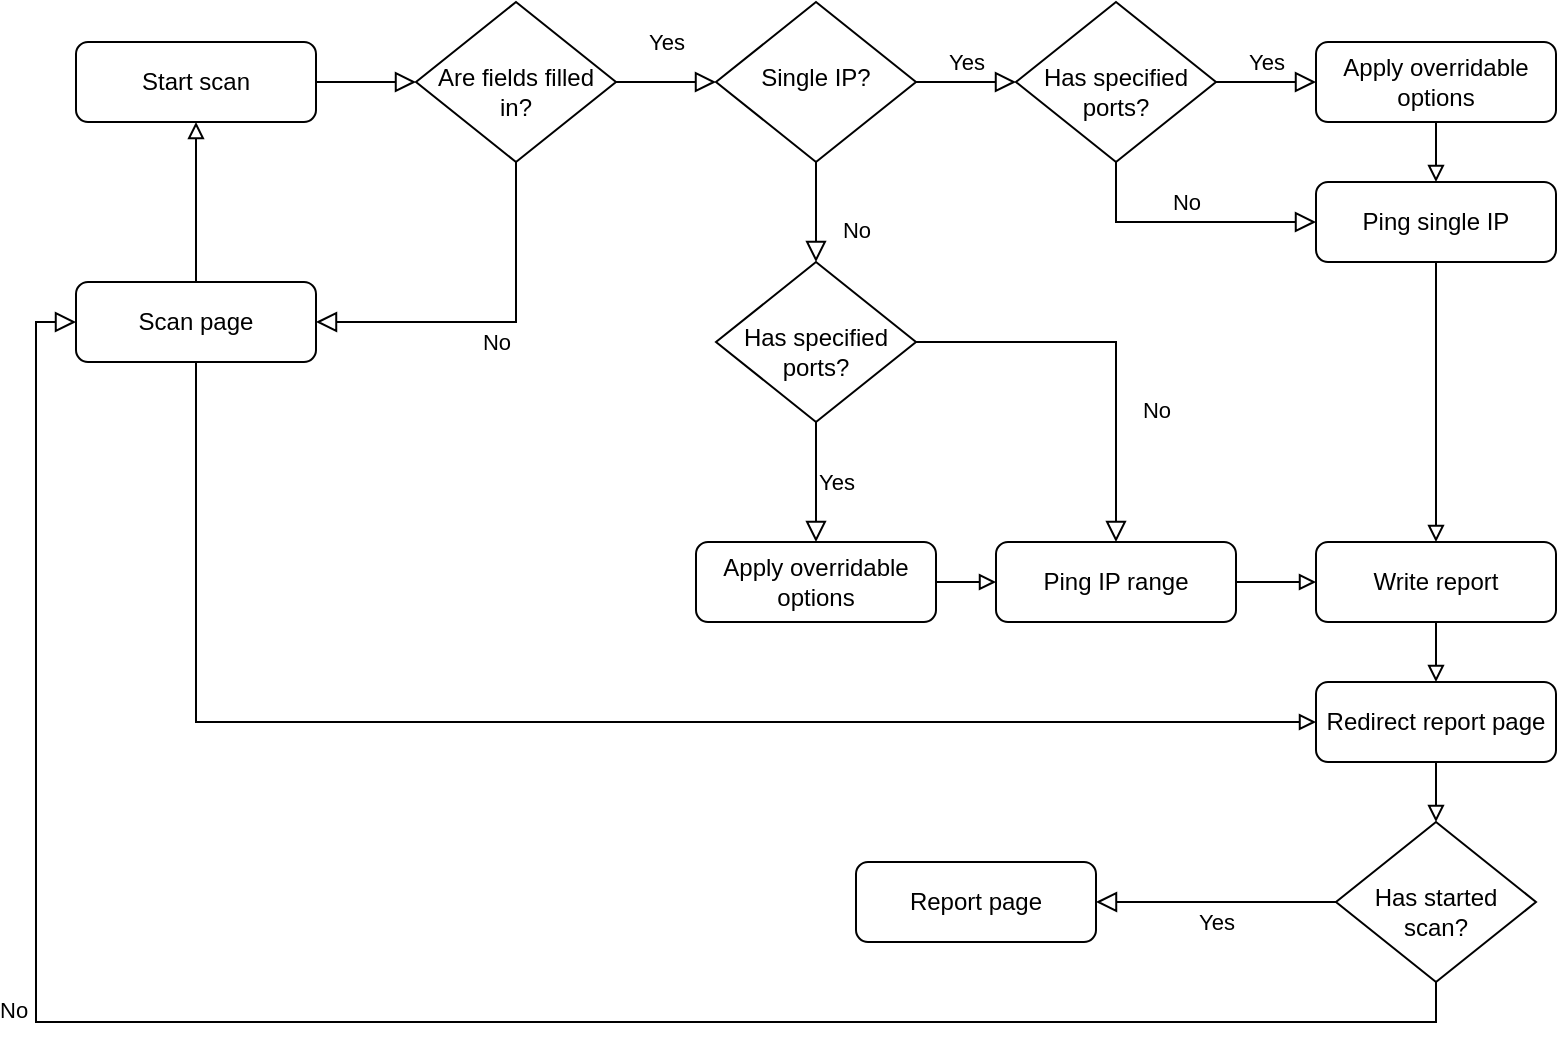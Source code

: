 <mxfile version="14.0.4" type="device"><diagram id="C5RBs43oDa-KdzZeNtuy" name="Page-1"><mxGraphModel dx="1550" dy="868" grid="1" gridSize="10" guides="1" tooltips="1" connect="1" arrows="1" fold="1" page="1" pageScale="1" pageWidth="827" pageHeight="1169" math="0" shadow="0"><root><mxCell id="WIyWlLk6GJQsqaUBKTNV-0"/><mxCell id="WIyWlLk6GJQsqaUBKTNV-1" parent="WIyWlLk6GJQsqaUBKTNV-0"/><mxCell id="WIyWlLk6GJQsqaUBKTNV-2" value="" style="rounded=0;html=1;jettySize=auto;orthogonalLoop=1;fontSize=11;endArrow=block;endFill=0;endSize=8;strokeWidth=1;shadow=0;labelBackgroundColor=none;edgeStyle=orthogonalEdgeStyle;" parent="WIyWlLk6GJQsqaUBKTNV-1" source="WIyWlLk6GJQsqaUBKTNV-3" target="WIyWlLk6GJQsqaUBKTNV-6" edge="1"><mxGeometry relative="1" as="geometry"/></mxCell><mxCell id="WIyWlLk6GJQsqaUBKTNV-3" value="Start scan" style="rounded=1;whiteSpace=wrap;html=1;fontSize=12;glass=0;strokeWidth=1;shadow=0;" parent="WIyWlLk6GJQsqaUBKTNV-1" vertex="1"><mxGeometry x="40" y="40" width="120" height="40" as="geometry"/></mxCell><mxCell id="WIyWlLk6GJQsqaUBKTNV-4" value="Yes" style="rounded=0;html=1;jettySize=auto;orthogonalLoop=1;fontSize=11;endArrow=block;endFill=0;endSize=8;strokeWidth=1;shadow=0;labelBackgroundColor=none;edgeStyle=orthogonalEdgeStyle;" parent="WIyWlLk6GJQsqaUBKTNV-1" source="WIyWlLk6GJQsqaUBKTNV-6" target="WIyWlLk6GJQsqaUBKTNV-10" edge="1"><mxGeometry y="20" relative="1" as="geometry"><mxPoint as="offset"/></mxGeometry></mxCell><mxCell id="WIyWlLk6GJQsqaUBKTNV-5" value="No" style="edgeStyle=orthogonalEdgeStyle;rounded=0;html=1;jettySize=auto;orthogonalLoop=1;fontSize=11;endArrow=block;endFill=0;endSize=8;strokeWidth=1;shadow=0;labelBackgroundColor=none;entryX=1;entryY=0.5;entryDx=0;entryDy=0;" parent="WIyWlLk6GJQsqaUBKTNV-1" source="WIyWlLk6GJQsqaUBKTNV-6" target="di_kZHXvbTIa9Ul98_At-29" edge="1"><mxGeometry y="10" relative="1" as="geometry"><mxPoint as="offset"/><mxPoint x="240" y="180" as="targetPoint"/><Array as="points"><mxPoint x="260" y="180"/></Array></mxGeometry></mxCell><mxCell id="WIyWlLk6GJQsqaUBKTNV-6" value="&lt;br&gt;Are fields filled in?" style="rhombus;whiteSpace=wrap;html=1;shadow=0;fontFamily=Helvetica;fontSize=12;align=center;strokeWidth=1;spacing=6;spacingTop=-4;" parent="WIyWlLk6GJQsqaUBKTNV-1" vertex="1"><mxGeometry x="210" y="20" width="100" height="80" as="geometry"/></mxCell><mxCell id="WIyWlLk6GJQsqaUBKTNV-8" value="No" style="rounded=0;html=1;jettySize=auto;orthogonalLoop=1;fontSize=11;endArrow=block;endFill=0;endSize=8;strokeWidth=1;shadow=0;labelBackgroundColor=none;edgeStyle=orthogonalEdgeStyle;entryX=0.5;entryY=0;entryDx=0;entryDy=0;" parent="WIyWlLk6GJQsqaUBKTNV-1" source="WIyWlLk6GJQsqaUBKTNV-10" target="di_kZHXvbTIa9Ul98_At-21" edge="1"><mxGeometry x="0.333" y="20" relative="1" as="geometry"><mxPoint as="offset"/><mxPoint x="410" y="170" as="targetPoint"/></mxGeometry></mxCell><mxCell id="WIyWlLk6GJQsqaUBKTNV-9" value="Yes" style="edgeStyle=orthogonalEdgeStyle;rounded=0;html=1;jettySize=auto;orthogonalLoop=1;fontSize=11;endArrow=block;endFill=0;endSize=8;strokeWidth=1;shadow=0;labelBackgroundColor=none;entryX=0;entryY=0.5;entryDx=0;entryDy=0;" parent="WIyWlLk6GJQsqaUBKTNV-1" source="WIyWlLk6GJQsqaUBKTNV-10" target="di_kZHXvbTIa9Ul98_At-2" edge="1"><mxGeometry y="10" relative="1" as="geometry"><mxPoint as="offset"/><mxPoint x="510" y="60" as="targetPoint"/></mxGeometry></mxCell><mxCell id="WIyWlLk6GJQsqaUBKTNV-10" value="Single IP?" style="rhombus;whiteSpace=wrap;html=1;shadow=0;fontFamily=Helvetica;fontSize=12;align=center;strokeWidth=1;spacing=6;spacingTop=-4;" parent="WIyWlLk6GJQsqaUBKTNV-1" vertex="1"><mxGeometry x="360" y="20" width="100" height="80" as="geometry"/></mxCell><mxCell id="di_kZHXvbTIa9Ul98_At-2" value="&lt;br&gt;Has specified ports?" style="rhombus;whiteSpace=wrap;html=1;shadow=0;fontFamily=Helvetica;fontSize=12;align=center;strokeWidth=1;spacing=6;spacingTop=-4;" vertex="1" parent="WIyWlLk6GJQsqaUBKTNV-1"><mxGeometry x="510" y="20" width="100" height="80" as="geometry"/></mxCell><mxCell id="di_kZHXvbTIa9Ul98_At-9" value="Yes" style="edgeStyle=orthogonalEdgeStyle;rounded=0;html=1;jettySize=auto;orthogonalLoop=1;fontSize=11;endArrow=block;endFill=0;endSize=8;strokeWidth=1;shadow=0;labelBackgroundColor=none;exitX=1;exitY=0.5;exitDx=0;exitDy=0;entryX=0;entryY=0.5;entryDx=0;entryDy=0;" edge="1" parent="WIyWlLk6GJQsqaUBKTNV-1" source="di_kZHXvbTIa9Ul98_At-2" target="di_kZHXvbTIa9Ul98_At-10"><mxGeometry y="10" relative="1" as="geometry"><mxPoint as="offset"/><mxPoint x="540" y="190" as="sourcePoint"/><mxPoint x="680" y="60" as="targetPoint"/></mxGeometry></mxCell><mxCell id="di_kZHXvbTIa9Ul98_At-15" value="" style="edgeStyle=orthogonalEdgeStyle;rounded=0;orthogonalLoop=1;jettySize=auto;html=1;labelBackgroundColor=none;endArrow=block;endFill=0;" edge="1" parent="WIyWlLk6GJQsqaUBKTNV-1" source="di_kZHXvbTIa9Ul98_At-10" target="di_kZHXvbTIa9Ul98_At-12"><mxGeometry relative="1" as="geometry"/></mxCell><mxCell id="di_kZHXvbTIa9Ul98_At-10" value="Apply overridable options" style="rounded=1;whiteSpace=wrap;html=1;fontSize=12;glass=0;strokeWidth=1;shadow=0;" vertex="1" parent="WIyWlLk6GJQsqaUBKTNV-1"><mxGeometry x="660" y="40" width="120" height="40" as="geometry"/></mxCell><mxCell id="di_kZHXvbTIa9Ul98_At-19" style="edgeStyle=orthogonalEdgeStyle;rounded=0;orthogonalLoop=1;jettySize=auto;html=1;entryX=0.5;entryY=0;entryDx=0;entryDy=0;labelBackgroundColor=none;endArrow=block;endFill=0;" edge="1" parent="WIyWlLk6GJQsqaUBKTNV-1" source="di_kZHXvbTIa9Ul98_At-12" target="di_kZHXvbTIa9Ul98_At-17"><mxGeometry relative="1" as="geometry"/></mxCell><mxCell id="di_kZHXvbTIa9Ul98_At-12" value="Ping single IP" style="rounded=1;whiteSpace=wrap;html=1;fontSize=12;glass=0;strokeWidth=1;shadow=0;" vertex="1" parent="WIyWlLk6GJQsqaUBKTNV-1"><mxGeometry x="660" y="110" width="120" height="40" as="geometry"/></mxCell><mxCell id="di_kZHXvbTIa9Ul98_At-14" value="No" style="edgeStyle=orthogonalEdgeStyle;rounded=0;html=1;jettySize=auto;orthogonalLoop=1;fontSize=11;endArrow=block;endFill=0;endSize=8;strokeWidth=1;shadow=0;labelBackgroundColor=none;exitX=0.5;exitY=1;exitDx=0;exitDy=0;entryX=0;entryY=0.5;entryDx=0;entryDy=0;" edge="1" parent="WIyWlLk6GJQsqaUBKTNV-1" source="di_kZHXvbTIa9Ul98_At-2" target="di_kZHXvbTIa9Ul98_At-12"><mxGeometry y="10" relative="1" as="geometry"><mxPoint as="offset"/><mxPoint x="620" y="70" as="sourcePoint"/><mxPoint x="630" y="150" as="targetPoint"/></mxGeometry></mxCell><mxCell id="di_kZHXvbTIa9Ul98_At-20" style="edgeStyle=orthogonalEdgeStyle;rounded=0;orthogonalLoop=1;jettySize=auto;html=1;labelBackgroundColor=none;endArrow=block;endFill=0;" edge="1" parent="WIyWlLk6GJQsqaUBKTNV-1" source="di_kZHXvbTIa9Ul98_At-17" target="di_kZHXvbTIa9Ul98_At-18"><mxGeometry relative="1" as="geometry"/></mxCell><mxCell id="di_kZHXvbTIa9Ul98_At-17" value="Write report" style="rounded=1;whiteSpace=wrap;html=1;fontSize=12;glass=0;strokeWidth=1;shadow=0;" vertex="1" parent="WIyWlLk6GJQsqaUBKTNV-1"><mxGeometry x="660" y="290" width="120" height="40" as="geometry"/></mxCell><mxCell id="di_kZHXvbTIa9Ul98_At-34" style="edgeStyle=orthogonalEdgeStyle;rounded=0;orthogonalLoop=1;jettySize=auto;html=1;entryX=0.5;entryY=0;entryDx=0;entryDy=0;labelBackgroundColor=none;endArrow=block;endFill=0;" edge="1" parent="WIyWlLk6GJQsqaUBKTNV-1" source="di_kZHXvbTIa9Ul98_At-18" target="di_kZHXvbTIa9Ul98_At-31"><mxGeometry relative="1" as="geometry"/></mxCell><mxCell id="di_kZHXvbTIa9Ul98_At-18" value="Redirect report page" style="rounded=1;whiteSpace=wrap;html=1;fontSize=12;glass=0;strokeWidth=1;shadow=0;" vertex="1" parent="WIyWlLk6GJQsqaUBKTNV-1"><mxGeometry x="660" y="360" width="120" height="40" as="geometry"/></mxCell><mxCell id="di_kZHXvbTIa9Ul98_At-21" value="&lt;br&gt;Has specified ports?" style="rhombus;whiteSpace=wrap;html=1;shadow=0;fontFamily=Helvetica;fontSize=12;align=center;strokeWidth=1;spacing=6;spacingTop=-4;" vertex="1" parent="WIyWlLk6GJQsqaUBKTNV-1"><mxGeometry x="360" y="150" width="100" height="80" as="geometry"/></mxCell><mxCell id="di_kZHXvbTIa9Ul98_At-22" value="Yes" style="edgeStyle=orthogonalEdgeStyle;rounded=0;html=1;jettySize=auto;orthogonalLoop=1;fontSize=11;endArrow=block;endFill=0;endSize=8;strokeWidth=1;shadow=0;labelBackgroundColor=none;exitX=0.5;exitY=1;exitDx=0;exitDy=0;entryX=0.5;entryY=0;entryDx=0;entryDy=0;" edge="1" parent="WIyWlLk6GJQsqaUBKTNV-1" target="di_kZHXvbTIa9Ul98_At-23" source="di_kZHXvbTIa9Ul98_At-21"><mxGeometry y="10" relative="1" as="geometry"><mxPoint as="offset"/><mxPoint x="490" y="190" as="sourcePoint"/><mxPoint x="560" y="190" as="targetPoint"/></mxGeometry></mxCell><mxCell id="di_kZHXvbTIa9Ul98_At-26" style="edgeStyle=orthogonalEdgeStyle;rounded=0;orthogonalLoop=1;jettySize=auto;html=1;entryX=0;entryY=0.5;entryDx=0;entryDy=0;labelBackgroundColor=none;endArrow=block;endFill=0;" edge="1" parent="WIyWlLk6GJQsqaUBKTNV-1" source="di_kZHXvbTIa9Ul98_At-23" target="di_kZHXvbTIa9Ul98_At-25"><mxGeometry relative="1" as="geometry"/></mxCell><mxCell id="di_kZHXvbTIa9Ul98_At-23" value="Apply overridable options" style="rounded=1;whiteSpace=wrap;html=1;fontSize=12;glass=0;strokeWidth=1;shadow=0;" vertex="1" parent="WIyWlLk6GJQsqaUBKTNV-1"><mxGeometry x="350" y="290" width="120" height="40" as="geometry"/></mxCell><mxCell id="di_kZHXvbTIa9Ul98_At-27" style="edgeStyle=orthogonalEdgeStyle;rounded=0;orthogonalLoop=1;jettySize=auto;html=1;labelBackgroundColor=none;endArrow=block;endFill=0;" edge="1" parent="WIyWlLk6GJQsqaUBKTNV-1" source="di_kZHXvbTIa9Ul98_At-25" target="di_kZHXvbTIa9Ul98_At-17"><mxGeometry relative="1" as="geometry"/></mxCell><mxCell id="di_kZHXvbTIa9Ul98_At-25" value="Ping IP range" style="rounded=1;whiteSpace=wrap;html=1;fontSize=12;glass=0;strokeWidth=1;shadow=0;" vertex="1" parent="WIyWlLk6GJQsqaUBKTNV-1"><mxGeometry x="500" y="290" width="120" height="40" as="geometry"/></mxCell><mxCell id="di_kZHXvbTIa9Ul98_At-28" value="No" style="rounded=0;html=1;jettySize=auto;orthogonalLoop=1;fontSize=11;endArrow=block;endFill=0;endSize=8;strokeWidth=1;shadow=0;labelBackgroundColor=none;edgeStyle=orthogonalEdgeStyle;entryX=0.5;entryY=0;entryDx=0;entryDy=0;exitX=1;exitY=0.5;exitDx=0;exitDy=0;" edge="1" parent="WIyWlLk6GJQsqaUBKTNV-1" source="di_kZHXvbTIa9Ul98_At-21" target="di_kZHXvbTIa9Ul98_At-25"><mxGeometry x="0.333" y="20" relative="1" as="geometry"><mxPoint as="offset"/><mxPoint x="420" y="110" as="sourcePoint"/><mxPoint x="420" y="160" as="targetPoint"/><Array as="points"><mxPoint x="560" y="190"/></Array></mxGeometry></mxCell><mxCell id="di_kZHXvbTIa9Ul98_At-30" style="edgeStyle=orthogonalEdgeStyle;rounded=0;orthogonalLoop=1;jettySize=auto;html=1;entryX=0.5;entryY=1;entryDx=0;entryDy=0;labelBackgroundColor=none;endArrow=block;endFill=0;" edge="1" parent="WIyWlLk6GJQsqaUBKTNV-1" source="di_kZHXvbTIa9Ul98_At-29" target="WIyWlLk6GJQsqaUBKTNV-3"><mxGeometry relative="1" as="geometry"/></mxCell><mxCell id="di_kZHXvbTIa9Ul98_At-33" style="edgeStyle=orthogonalEdgeStyle;rounded=0;orthogonalLoop=1;jettySize=auto;html=1;entryX=0;entryY=0.5;entryDx=0;entryDy=0;labelBackgroundColor=none;endArrow=block;endFill=0;" edge="1" parent="WIyWlLk6GJQsqaUBKTNV-1" source="di_kZHXvbTIa9Ul98_At-29" target="di_kZHXvbTIa9Ul98_At-18"><mxGeometry relative="1" as="geometry"><Array as="points"><mxPoint x="100" y="380"/></Array></mxGeometry></mxCell><mxCell id="di_kZHXvbTIa9Ul98_At-29" value="Scan page" style="rounded=1;whiteSpace=wrap;html=1;fontSize=12;glass=0;strokeWidth=1;shadow=0;" vertex="1" parent="WIyWlLk6GJQsqaUBKTNV-1"><mxGeometry x="40" y="160" width="120" height="40" as="geometry"/></mxCell><mxCell id="di_kZHXvbTIa9Ul98_At-31" value="&lt;br&gt;Has started scan?" style="rhombus;whiteSpace=wrap;html=1;shadow=0;fontFamily=Helvetica;fontSize=12;align=center;strokeWidth=1;spacing=6;spacingTop=-4;" vertex="1" parent="WIyWlLk6GJQsqaUBKTNV-1"><mxGeometry x="670" y="430" width="100" height="80" as="geometry"/></mxCell><mxCell id="di_kZHXvbTIa9Ul98_At-35" value="Yes" style="edgeStyle=orthogonalEdgeStyle;rounded=0;html=1;jettySize=auto;orthogonalLoop=1;fontSize=11;endArrow=block;endFill=0;endSize=8;strokeWidth=1;shadow=0;labelBackgroundColor=none;exitX=0;exitY=0.5;exitDx=0;exitDy=0;entryX=1;entryY=0.5;entryDx=0;entryDy=0;" edge="1" parent="WIyWlLk6GJQsqaUBKTNV-1" source="di_kZHXvbTIa9Ul98_At-31" target="di_kZHXvbTIa9Ul98_At-36"><mxGeometry y="10" relative="1" as="geometry"><mxPoint as="offset"/><mxPoint x="420" y="240" as="sourcePoint"/><mxPoint x="610" y="470" as="targetPoint"/></mxGeometry></mxCell><mxCell id="di_kZHXvbTIa9Ul98_At-36" value="Report page" style="rounded=1;whiteSpace=wrap;html=1;fontSize=12;glass=0;strokeWidth=1;shadow=0;" vertex="1" parent="WIyWlLk6GJQsqaUBKTNV-1"><mxGeometry x="430" y="450" width="120" height="40" as="geometry"/></mxCell><mxCell id="di_kZHXvbTIa9Ul98_At-37" value="No" style="rounded=0;html=1;jettySize=auto;orthogonalLoop=1;fontSize=11;endArrow=block;endFill=0;endSize=8;strokeWidth=1;shadow=0;labelBackgroundColor=none;edgeStyle=orthogonalEdgeStyle;entryX=0;entryY=0.5;entryDx=0;entryDy=0;exitX=0.5;exitY=1;exitDx=0;exitDy=0;align=left;" edge="1" parent="WIyWlLk6GJQsqaUBKTNV-1" source="di_kZHXvbTIa9Ul98_At-31" target="di_kZHXvbTIa9Ul98_At-29"><mxGeometry x="0.333" y="20" relative="1" as="geometry"><mxPoint as="offset"/><mxPoint x="420" y="110" as="sourcePoint"/><mxPoint x="420" y="160" as="targetPoint"/></mxGeometry></mxCell></root></mxGraphModel></diagram></mxfile>